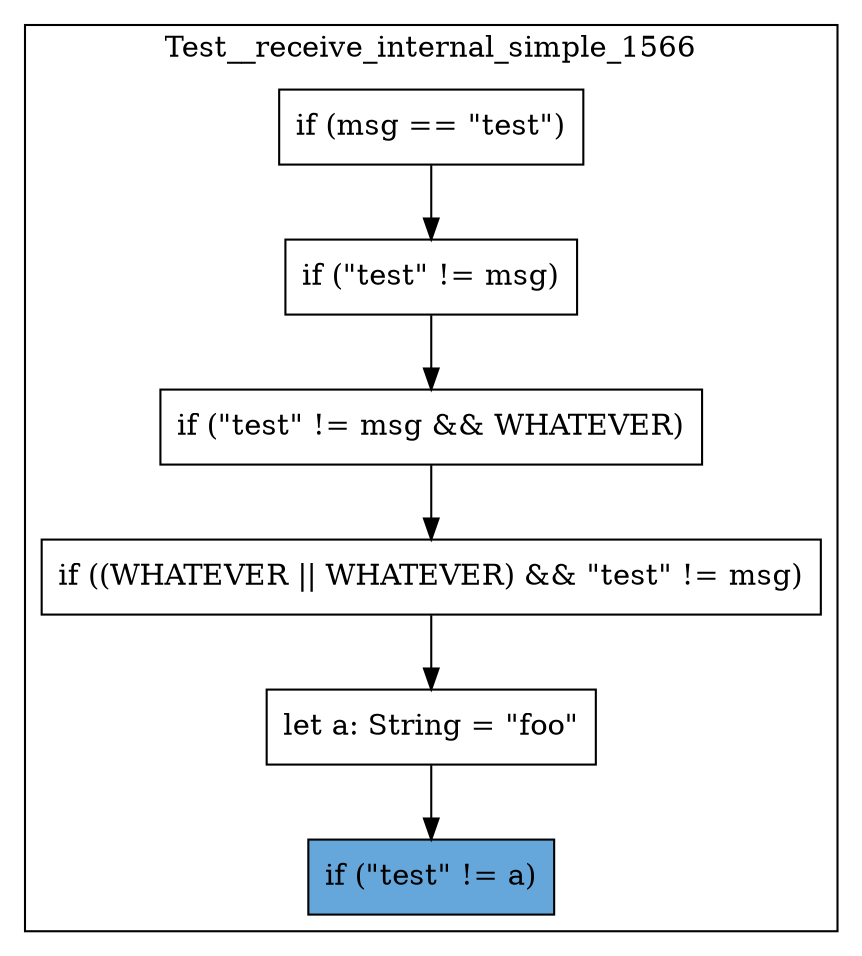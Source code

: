 digraph "string-receivers-overlap-1" {
    node [shape=box];
    subgraph "cluster_Test__receive_internal_comment_1532_test" {
        label="Test__receive_internal_comment_1532_test";
    }
    subgraph "cluster_Test__receive_internal_simple_1566" {
        label="Test__receive_internal_simple_1566";
        "Test__receive_internal_simple_1566_142" [label="if (msg == \"test\")"];
        "Test__receive_internal_simple_1566_143" [label="if (\"test\" != msg)"];
        "Test__receive_internal_simple_1566_145" [label="if (\"test\" != msg && WHATEVER)"];
        "Test__receive_internal_simple_1566_147" [label="if ((WHATEVER || WHATEVER) && \"test\" != msg)"];
        "Test__receive_internal_simple_1566_149" [label="let a: String = \"foo\""];
        "Test__receive_internal_simple_1566_151" [label="if (\"test\" != a)",style=filled,fillcolor="#66A7DB"];
        "Test__receive_internal_simple_1566_142" -> "Test__receive_internal_simple_1566_143";
        "Test__receive_internal_simple_1566_143" -> "Test__receive_internal_simple_1566_145";
        "Test__receive_internal_simple_1566_145" -> "Test__receive_internal_simple_1566_147";
        "Test__receive_internal_simple_1566_147" -> "Test__receive_internal_simple_1566_149";
        "Test__receive_internal_simple_1566_149" -> "Test__receive_internal_simple_1566_151";
    }
}
